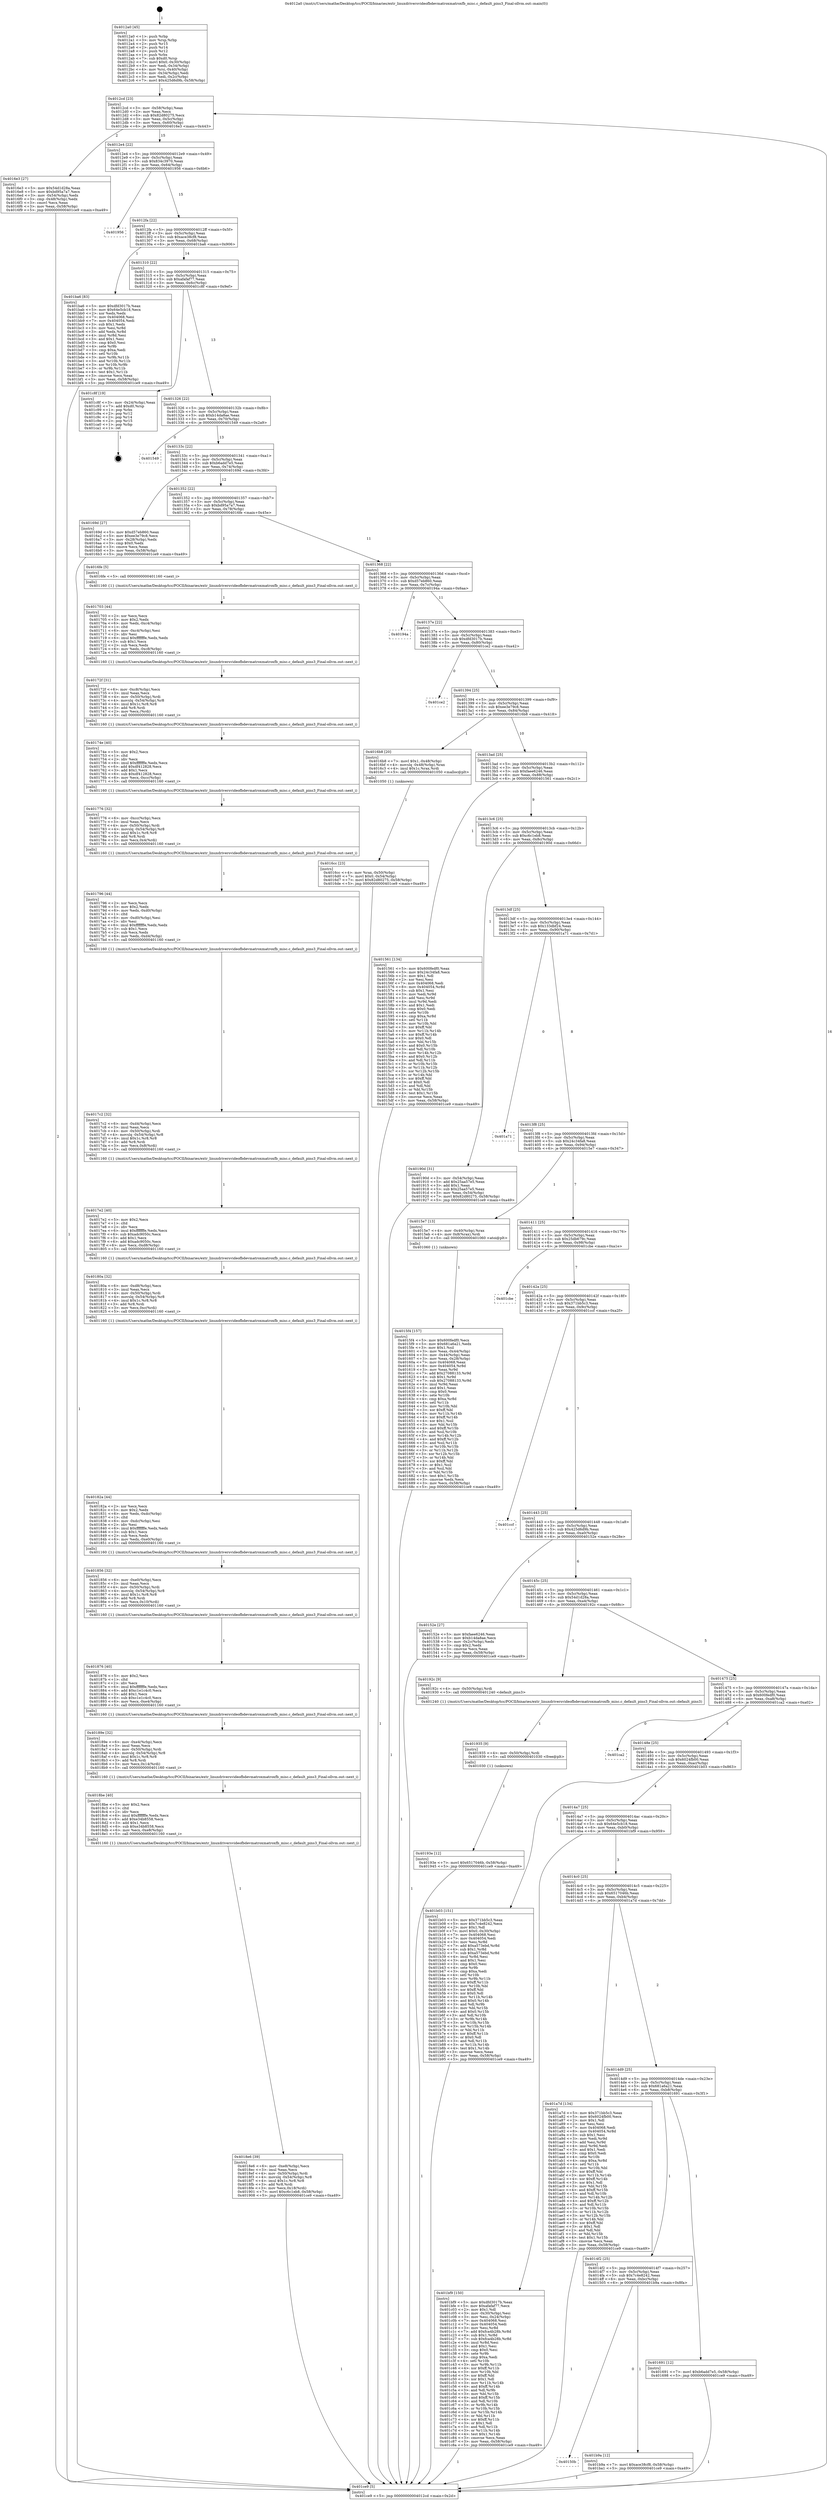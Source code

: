 digraph "0x4012a0" {
  label = "0x4012a0 (/mnt/c/Users/mathe/Desktop/tcc/POCII/binaries/extr_linuxdriversvideofbdevmatroxmatroxfb_misc.c_default_pins3_Final-ollvm.out::main(0))"
  labelloc = "t"
  node[shape=record]

  Entry [label="",width=0.3,height=0.3,shape=circle,fillcolor=black,style=filled]
  "0x4012cd" [label="{
     0x4012cd [23]\l
     | [instrs]\l
     &nbsp;&nbsp;0x4012cd \<+3\>: mov -0x58(%rbp),%eax\l
     &nbsp;&nbsp;0x4012d0 \<+2\>: mov %eax,%ecx\l
     &nbsp;&nbsp;0x4012d2 \<+6\>: sub $0x82d80275,%ecx\l
     &nbsp;&nbsp;0x4012d8 \<+3\>: mov %eax,-0x5c(%rbp)\l
     &nbsp;&nbsp;0x4012db \<+3\>: mov %ecx,-0x60(%rbp)\l
     &nbsp;&nbsp;0x4012de \<+6\>: je 00000000004016e3 \<main+0x443\>\l
  }"]
  "0x4016e3" [label="{
     0x4016e3 [27]\l
     | [instrs]\l
     &nbsp;&nbsp;0x4016e3 \<+5\>: mov $0x54d1d28a,%eax\l
     &nbsp;&nbsp;0x4016e8 \<+5\>: mov $0xbd95a7a7,%ecx\l
     &nbsp;&nbsp;0x4016ed \<+3\>: mov -0x54(%rbp),%edx\l
     &nbsp;&nbsp;0x4016f0 \<+3\>: cmp -0x48(%rbp),%edx\l
     &nbsp;&nbsp;0x4016f3 \<+3\>: cmovl %ecx,%eax\l
     &nbsp;&nbsp;0x4016f6 \<+3\>: mov %eax,-0x58(%rbp)\l
     &nbsp;&nbsp;0x4016f9 \<+5\>: jmp 0000000000401ce9 \<main+0xa49\>\l
  }"]
  "0x4012e4" [label="{
     0x4012e4 [22]\l
     | [instrs]\l
     &nbsp;&nbsp;0x4012e4 \<+5\>: jmp 00000000004012e9 \<main+0x49\>\l
     &nbsp;&nbsp;0x4012e9 \<+3\>: mov -0x5c(%rbp),%eax\l
     &nbsp;&nbsp;0x4012ec \<+5\>: sub $0x834c3970,%eax\l
     &nbsp;&nbsp;0x4012f1 \<+3\>: mov %eax,-0x64(%rbp)\l
     &nbsp;&nbsp;0x4012f4 \<+6\>: je 0000000000401956 \<main+0x6b6\>\l
  }"]
  Exit [label="",width=0.3,height=0.3,shape=circle,fillcolor=black,style=filled,peripheries=2]
  "0x401956" [label="{
     0x401956\l
  }", style=dashed]
  "0x4012fa" [label="{
     0x4012fa [22]\l
     | [instrs]\l
     &nbsp;&nbsp;0x4012fa \<+5\>: jmp 00000000004012ff \<main+0x5f\>\l
     &nbsp;&nbsp;0x4012ff \<+3\>: mov -0x5c(%rbp),%eax\l
     &nbsp;&nbsp;0x401302 \<+5\>: sub $0xace38cf8,%eax\l
     &nbsp;&nbsp;0x401307 \<+3\>: mov %eax,-0x68(%rbp)\l
     &nbsp;&nbsp;0x40130a \<+6\>: je 0000000000401ba6 \<main+0x906\>\l
  }"]
  "0x40150b" [label="{
     0x40150b\l
  }", style=dashed]
  "0x401ba6" [label="{
     0x401ba6 [83]\l
     | [instrs]\l
     &nbsp;&nbsp;0x401ba6 \<+5\>: mov $0xdfd3017b,%eax\l
     &nbsp;&nbsp;0x401bab \<+5\>: mov $0x64e5cb18,%ecx\l
     &nbsp;&nbsp;0x401bb0 \<+2\>: xor %edx,%edx\l
     &nbsp;&nbsp;0x401bb2 \<+7\>: mov 0x404068,%esi\l
     &nbsp;&nbsp;0x401bb9 \<+7\>: mov 0x404054,%edi\l
     &nbsp;&nbsp;0x401bc0 \<+3\>: sub $0x1,%edx\l
     &nbsp;&nbsp;0x401bc3 \<+3\>: mov %esi,%r8d\l
     &nbsp;&nbsp;0x401bc6 \<+3\>: add %edx,%r8d\l
     &nbsp;&nbsp;0x401bc9 \<+4\>: imul %r8d,%esi\l
     &nbsp;&nbsp;0x401bcd \<+3\>: and $0x1,%esi\l
     &nbsp;&nbsp;0x401bd0 \<+3\>: cmp $0x0,%esi\l
     &nbsp;&nbsp;0x401bd3 \<+4\>: sete %r9b\l
     &nbsp;&nbsp;0x401bd7 \<+3\>: cmp $0xa,%edi\l
     &nbsp;&nbsp;0x401bda \<+4\>: setl %r10b\l
     &nbsp;&nbsp;0x401bde \<+3\>: mov %r9b,%r11b\l
     &nbsp;&nbsp;0x401be1 \<+3\>: and %r10b,%r11b\l
     &nbsp;&nbsp;0x401be4 \<+3\>: xor %r10b,%r9b\l
     &nbsp;&nbsp;0x401be7 \<+3\>: or %r9b,%r11b\l
     &nbsp;&nbsp;0x401bea \<+4\>: test $0x1,%r11b\l
     &nbsp;&nbsp;0x401bee \<+3\>: cmovne %ecx,%eax\l
     &nbsp;&nbsp;0x401bf1 \<+3\>: mov %eax,-0x58(%rbp)\l
     &nbsp;&nbsp;0x401bf4 \<+5\>: jmp 0000000000401ce9 \<main+0xa49\>\l
  }"]
  "0x401310" [label="{
     0x401310 [22]\l
     | [instrs]\l
     &nbsp;&nbsp;0x401310 \<+5\>: jmp 0000000000401315 \<main+0x75\>\l
     &nbsp;&nbsp;0x401315 \<+3\>: mov -0x5c(%rbp),%eax\l
     &nbsp;&nbsp;0x401318 \<+5\>: sub $0xafafaf77,%eax\l
     &nbsp;&nbsp;0x40131d \<+3\>: mov %eax,-0x6c(%rbp)\l
     &nbsp;&nbsp;0x401320 \<+6\>: je 0000000000401c8f \<main+0x9ef\>\l
  }"]
  "0x401b9a" [label="{
     0x401b9a [12]\l
     | [instrs]\l
     &nbsp;&nbsp;0x401b9a \<+7\>: movl $0xace38cf8,-0x58(%rbp)\l
     &nbsp;&nbsp;0x401ba1 \<+5\>: jmp 0000000000401ce9 \<main+0xa49\>\l
  }"]
  "0x401c8f" [label="{
     0x401c8f [19]\l
     | [instrs]\l
     &nbsp;&nbsp;0x401c8f \<+3\>: mov -0x24(%rbp),%eax\l
     &nbsp;&nbsp;0x401c92 \<+7\>: add $0xd0,%rsp\l
     &nbsp;&nbsp;0x401c99 \<+1\>: pop %rbx\l
     &nbsp;&nbsp;0x401c9a \<+2\>: pop %r12\l
     &nbsp;&nbsp;0x401c9c \<+2\>: pop %r14\l
     &nbsp;&nbsp;0x401c9e \<+2\>: pop %r15\l
     &nbsp;&nbsp;0x401ca0 \<+1\>: pop %rbp\l
     &nbsp;&nbsp;0x401ca1 \<+1\>: ret\l
  }"]
  "0x401326" [label="{
     0x401326 [22]\l
     | [instrs]\l
     &nbsp;&nbsp;0x401326 \<+5\>: jmp 000000000040132b \<main+0x8b\>\l
     &nbsp;&nbsp;0x40132b \<+3\>: mov -0x5c(%rbp),%eax\l
     &nbsp;&nbsp;0x40132e \<+5\>: sub $0xb14da8ae,%eax\l
     &nbsp;&nbsp;0x401333 \<+3\>: mov %eax,-0x70(%rbp)\l
     &nbsp;&nbsp;0x401336 \<+6\>: je 0000000000401549 \<main+0x2a9\>\l
  }"]
  "0x40193e" [label="{
     0x40193e [12]\l
     | [instrs]\l
     &nbsp;&nbsp;0x40193e \<+7\>: movl $0x6517046b,-0x58(%rbp)\l
     &nbsp;&nbsp;0x401945 \<+5\>: jmp 0000000000401ce9 \<main+0xa49\>\l
  }"]
  "0x401549" [label="{
     0x401549\l
  }", style=dashed]
  "0x40133c" [label="{
     0x40133c [22]\l
     | [instrs]\l
     &nbsp;&nbsp;0x40133c \<+5\>: jmp 0000000000401341 \<main+0xa1\>\l
     &nbsp;&nbsp;0x401341 \<+3\>: mov -0x5c(%rbp),%eax\l
     &nbsp;&nbsp;0x401344 \<+5\>: sub $0xb6add7e5,%eax\l
     &nbsp;&nbsp;0x401349 \<+3\>: mov %eax,-0x74(%rbp)\l
     &nbsp;&nbsp;0x40134c \<+6\>: je 000000000040169d \<main+0x3fd\>\l
  }"]
  "0x401935" [label="{
     0x401935 [9]\l
     | [instrs]\l
     &nbsp;&nbsp;0x401935 \<+4\>: mov -0x50(%rbp),%rdi\l
     &nbsp;&nbsp;0x401939 \<+5\>: call 0000000000401030 \<free@plt\>\l
     | [calls]\l
     &nbsp;&nbsp;0x401030 \{1\} (unknown)\l
  }"]
  "0x40169d" [label="{
     0x40169d [27]\l
     | [instrs]\l
     &nbsp;&nbsp;0x40169d \<+5\>: mov $0xd57eb860,%eax\l
     &nbsp;&nbsp;0x4016a2 \<+5\>: mov $0xee3e79c8,%ecx\l
     &nbsp;&nbsp;0x4016a7 \<+3\>: mov -0x28(%rbp),%edx\l
     &nbsp;&nbsp;0x4016aa \<+3\>: cmp $0x0,%edx\l
     &nbsp;&nbsp;0x4016ad \<+3\>: cmove %ecx,%eax\l
     &nbsp;&nbsp;0x4016b0 \<+3\>: mov %eax,-0x58(%rbp)\l
     &nbsp;&nbsp;0x4016b3 \<+5\>: jmp 0000000000401ce9 \<main+0xa49\>\l
  }"]
  "0x401352" [label="{
     0x401352 [22]\l
     | [instrs]\l
     &nbsp;&nbsp;0x401352 \<+5\>: jmp 0000000000401357 \<main+0xb7\>\l
     &nbsp;&nbsp;0x401357 \<+3\>: mov -0x5c(%rbp),%eax\l
     &nbsp;&nbsp;0x40135a \<+5\>: sub $0xbd95a7a7,%eax\l
     &nbsp;&nbsp;0x40135f \<+3\>: mov %eax,-0x78(%rbp)\l
     &nbsp;&nbsp;0x401362 \<+6\>: je 00000000004016fe \<main+0x45e\>\l
  }"]
  "0x4018e6" [label="{
     0x4018e6 [39]\l
     | [instrs]\l
     &nbsp;&nbsp;0x4018e6 \<+6\>: mov -0xe8(%rbp),%ecx\l
     &nbsp;&nbsp;0x4018ec \<+3\>: imul %eax,%ecx\l
     &nbsp;&nbsp;0x4018ef \<+4\>: mov -0x50(%rbp),%rdi\l
     &nbsp;&nbsp;0x4018f3 \<+4\>: movslq -0x54(%rbp),%r8\l
     &nbsp;&nbsp;0x4018f7 \<+4\>: imul $0x1c,%r8,%r8\l
     &nbsp;&nbsp;0x4018fb \<+3\>: add %r8,%rdi\l
     &nbsp;&nbsp;0x4018fe \<+3\>: mov %ecx,0x18(%rdi)\l
     &nbsp;&nbsp;0x401901 \<+7\>: movl $0xc6c1eb8,-0x58(%rbp)\l
     &nbsp;&nbsp;0x401908 \<+5\>: jmp 0000000000401ce9 \<main+0xa49\>\l
  }"]
  "0x4016fe" [label="{
     0x4016fe [5]\l
     | [instrs]\l
     &nbsp;&nbsp;0x4016fe \<+5\>: call 0000000000401160 \<next_i\>\l
     | [calls]\l
     &nbsp;&nbsp;0x401160 \{1\} (/mnt/c/Users/mathe/Desktop/tcc/POCII/binaries/extr_linuxdriversvideofbdevmatroxmatroxfb_misc.c_default_pins3_Final-ollvm.out::next_i)\l
  }"]
  "0x401368" [label="{
     0x401368 [22]\l
     | [instrs]\l
     &nbsp;&nbsp;0x401368 \<+5\>: jmp 000000000040136d \<main+0xcd\>\l
     &nbsp;&nbsp;0x40136d \<+3\>: mov -0x5c(%rbp),%eax\l
     &nbsp;&nbsp;0x401370 \<+5\>: sub $0xd57eb860,%eax\l
     &nbsp;&nbsp;0x401375 \<+3\>: mov %eax,-0x7c(%rbp)\l
     &nbsp;&nbsp;0x401378 \<+6\>: je 000000000040194a \<main+0x6aa\>\l
  }"]
  "0x4018be" [label="{
     0x4018be [40]\l
     | [instrs]\l
     &nbsp;&nbsp;0x4018be \<+5\>: mov $0x2,%ecx\l
     &nbsp;&nbsp;0x4018c3 \<+1\>: cltd\l
     &nbsp;&nbsp;0x4018c4 \<+2\>: idiv %ecx\l
     &nbsp;&nbsp;0x4018c6 \<+6\>: imul $0xfffffffe,%edx,%ecx\l
     &nbsp;&nbsp;0x4018cc \<+6\>: add $0xe34b8558,%ecx\l
     &nbsp;&nbsp;0x4018d2 \<+3\>: add $0x1,%ecx\l
     &nbsp;&nbsp;0x4018d5 \<+6\>: sub $0xe34b8558,%ecx\l
     &nbsp;&nbsp;0x4018db \<+6\>: mov %ecx,-0xe8(%rbp)\l
     &nbsp;&nbsp;0x4018e1 \<+5\>: call 0000000000401160 \<next_i\>\l
     | [calls]\l
     &nbsp;&nbsp;0x401160 \{1\} (/mnt/c/Users/mathe/Desktop/tcc/POCII/binaries/extr_linuxdriversvideofbdevmatroxmatroxfb_misc.c_default_pins3_Final-ollvm.out::next_i)\l
  }"]
  "0x40194a" [label="{
     0x40194a\l
  }", style=dashed]
  "0x40137e" [label="{
     0x40137e [22]\l
     | [instrs]\l
     &nbsp;&nbsp;0x40137e \<+5\>: jmp 0000000000401383 \<main+0xe3\>\l
     &nbsp;&nbsp;0x401383 \<+3\>: mov -0x5c(%rbp),%eax\l
     &nbsp;&nbsp;0x401386 \<+5\>: sub $0xdfd3017b,%eax\l
     &nbsp;&nbsp;0x40138b \<+3\>: mov %eax,-0x80(%rbp)\l
     &nbsp;&nbsp;0x40138e \<+6\>: je 0000000000401ce2 \<main+0xa42\>\l
  }"]
  "0x40189e" [label="{
     0x40189e [32]\l
     | [instrs]\l
     &nbsp;&nbsp;0x40189e \<+6\>: mov -0xe4(%rbp),%ecx\l
     &nbsp;&nbsp;0x4018a4 \<+3\>: imul %eax,%ecx\l
     &nbsp;&nbsp;0x4018a7 \<+4\>: mov -0x50(%rbp),%rdi\l
     &nbsp;&nbsp;0x4018ab \<+4\>: movslq -0x54(%rbp),%r8\l
     &nbsp;&nbsp;0x4018af \<+4\>: imul $0x1c,%r8,%r8\l
     &nbsp;&nbsp;0x4018b3 \<+3\>: add %r8,%rdi\l
     &nbsp;&nbsp;0x4018b6 \<+3\>: mov %ecx,0x14(%rdi)\l
     &nbsp;&nbsp;0x4018b9 \<+5\>: call 0000000000401160 \<next_i\>\l
     | [calls]\l
     &nbsp;&nbsp;0x401160 \{1\} (/mnt/c/Users/mathe/Desktop/tcc/POCII/binaries/extr_linuxdriversvideofbdevmatroxmatroxfb_misc.c_default_pins3_Final-ollvm.out::next_i)\l
  }"]
  "0x401ce2" [label="{
     0x401ce2\l
  }", style=dashed]
  "0x401394" [label="{
     0x401394 [25]\l
     | [instrs]\l
     &nbsp;&nbsp;0x401394 \<+5\>: jmp 0000000000401399 \<main+0xf9\>\l
     &nbsp;&nbsp;0x401399 \<+3\>: mov -0x5c(%rbp),%eax\l
     &nbsp;&nbsp;0x40139c \<+5\>: sub $0xee3e79c8,%eax\l
     &nbsp;&nbsp;0x4013a1 \<+6\>: mov %eax,-0x84(%rbp)\l
     &nbsp;&nbsp;0x4013a7 \<+6\>: je 00000000004016b8 \<main+0x418\>\l
  }"]
  "0x401876" [label="{
     0x401876 [40]\l
     | [instrs]\l
     &nbsp;&nbsp;0x401876 \<+5\>: mov $0x2,%ecx\l
     &nbsp;&nbsp;0x40187b \<+1\>: cltd\l
     &nbsp;&nbsp;0x40187c \<+2\>: idiv %ecx\l
     &nbsp;&nbsp;0x40187e \<+6\>: imul $0xfffffffe,%edx,%ecx\l
     &nbsp;&nbsp;0x401884 \<+6\>: add $0xc1e1c4c0,%ecx\l
     &nbsp;&nbsp;0x40188a \<+3\>: add $0x1,%ecx\l
     &nbsp;&nbsp;0x40188d \<+6\>: sub $0xc1e1c4c0,%ecx\l
     &nbsp;&nbsp;0x401893 \<+6\>: mov %ecx,-0xe4(%rbp)\l
     &nbsp;&nbsp;0x401899 \<+5\>: call 0000000000401160 \<next_i\>\l
     | [calls]\l
     &nbsp;&nbsp;0x401160 \{1\} (/mnt/c/Users/mathe/Desktop/tcc/POCII/binaries/extr_linuxdriversvideofbdevmatroxmatroxfb_misc.c_default_pins3_Final-ollvm.out::next_i)\l
  }"]
  "0x4016b8" [label="{
     0x4016b8 [20]\l
     | [instrs]\l
     &nbsp;&nbsp;0x4016b8 \<+7\>: movl $0x1,-0x48(%rbp)\l
     &nbsp;&nbsp;0x4016bf \<+4\>: movslq -0x48(%rbp),%rax\l
     &nbsp;&nbsp;0x4016c3 \<+4\>: imul $0x1c,%rax,%rdi\l
     &nbsp;&nbsp;0x4016c7 \<+5\>: call 0000000000401050 \<malloc@plt\>\l
     | [calls]\l
     &nbsp;&nbsp;0x401050 \{1\} (unknown)\l
  }"]
  "0x4013ad" [label="{
     0x4013ad [25]\l
     | [instrs]\l
     &nbsp;&nbsp;0x4013ad \<+5\>: jmp 00000000004013b2 \<main+0x112\>\l
     &nbsp;&nbsp;0x4013b2 \<+3\>: mov -0x5c(%rbp),%eax\l
     &nbsp;&nbsp;0x4013b5 \<+5\>: sub $0xfaee6246,%eax\l
     &nbsp;&nbsp;0x4013ba \<+6\>: mov %eax,-0x88(%rbp)\l
     &nbsp;&nbsp;0x4013c0 \<+6\>: je 0000000000401561 \<main+0x2c1\>\l
  }"]
  "0x401856" [label="{
     0x401856 [32]\l
     | [instrs]\l
     &nbsp;&nbsp;0x401856 \<+6\>: mov -0xe0(%rbp),%ecx\l
     &nbsp;&nbsp;0x40185c \<+3\>: imul %eax,%ecx\l
     &nbsp;&nbsp;0x40185f \<+4\>: mov -0x50(%rbp),%rdi\l
     &nbsp;&nbsp;0x401863 \<+4\>: movslq -0x54(%rbp),%r8\l
     &nbsp;&nbsp;0x401867 \<+4\>: imul $0x1c,%r8,%r8\l
     &nbsp;&nbsp;0x40186b \<+3\>: add %r8,%rdi\l
     &nbsp;&nbsp;0x40186e \<+3\>: mov %ecx,0x10(%rdi)\l
     &nbsp;&nbsp;0x401871 \<+5\>: call 0000000000401160 \<next_i\>\l
     | [calls]\l
     &nbsp;&nbsp;0x401160 \{1\} (/mnt/c/Users/mathe/Desktop/tcc/POCII/binaries/extr_linuxdriversvideofbdevmatroxmatroxfb_misc.c_default_pins3_Final-ollvm.out::next_i)\l
  }"]
  "0x401561" [label="{
     0x401561 [134]\l
     | [instrs]\l
     &nbsp;&nbsp;0x401561 \<+5\>: mov $0x600fedf0,%eax\l
     &nbsp;&nbsp;0x401566 \<+5\>: mov $0x24c34fa8,%ecx\l
     &nbsp;&nbsp;0x40156b \<+2\>: mov $0x1,%dl\l
     &nbsp;&nbsp;0x40156d \<+2\>: xor %esi,%esi\l
     &nbsp;&nbsp;0x40156f \<+7\>: mov 0x404068,%edi\l
     &nbsp;&nbsp;0x401576 \<+8\>: mov 0x404054,%r8d\l
     &nbsp;&nbsp;0x40157e \<+3\>: sub $0x1,%esi\l
     &nbsp;&nbsp;0x401581 \<+3\>: mov %edi,%r9d\l
     &nbsp;&nbsp;0x401584 \<+3\>: add %esi,%r9d\l
     &nbsp;&nbsp;0x401587 \<+4\>: imul %r9d,%edi\l
     &nbsp;&nbsp;0x40158b \<+3\>: and $0x1,%edi\l
     &nbsp;&nbsp;0x40158e \<+3\>: cmp $0x0,%edi\l
     &nbsp;&nbsp;0x401591 \<+4\>: sete %r10b\l
     &nbsp;&nbsp;0x401595 \<+4\>: cmp $0xa,%r8d\l
     &nbsp;&nbsp;0x401599 \<+4\>: setl %r11b\l
     &nbsp;&nbsp;0x40159d \<+3\>: mov %r10b,%bl\l
     &nbsp;&nbsp;0x4015a0 \<+3\>: xor $0xff,%bl\l
     &nbsp;&nbsp;0x4015a3 \<+3\>: mov %r11b,%r14b\l
     &nbsp;&nbsp;0x4015a6 \<+4\>: xor $0xff,%r14b\l
     &nbsp;&nbsp;0x4015aa \<+3\>: xor $0x0,%dl\l
     &nbsp;&nbsp;0x4015ad \<+3\>: mov %bl,%r15b\l
     &nbsp;&nbsp;0x4015b0 \<+4\>: and $0x0,%r15b\l
     &nbsp;&nbsp;0x4015b4 \<+3\>: and %dl,%r10b\l
     &nbsp;&nbsp;0x4015b7 \<+3\>: mov %r14b,%r12b\l
     &nbsp;&nbsp;0x4015ba \<+4\>: and $0x0,%r12b\l
     &nbsp;&nbsp;0x4015be \<+3\>: and %dl,%r11b\l
     &nbsp;&nbsp;0x4015c1 \<+3\>: or %r10b,%r15b\l
     &nbsp;&nbsp;0x4015c4 \<+3\>: or %r11b,%r12b\l
     &nbsp;&nbsp;0x4015c7 \<+3\>: xor %r12b,%r15b\l
     &nbsp;&nbsp;0x4015ca \<+3\>: or %r14b,%bl\l
     &nbsp;&nbsp;0x4015cd \<+3\>: xor $0xff,%bl\l
     &nbsp;&nbsp;0x4015d0 \<+3\>: or $0x0,%dl\l
     &nbsp;&nbsp;0x4015d3 \<+2\>: and %dl,%bl\l
     &nbsp;&nbsp;0x4015d5 \<+3\>: or %bl,%r15b\l
     &nbsp;&nbsp;0x4015d8 \<+4\>: test $0x1,%r15b\l
     &nbsp;&nbsp;0x4015dc \<+3\>: cmovne %ecx,%eax\l
     &nbsp;&nbsp;0x4015df \<+3\>: mov %eax,-0x58(%rbp)\l
     &nbsp;&nbsp;0x4015e2 \<+5\>: jmp 0000000000401ce9 \<main+0xa49\>\l
  }"]
  "0x4013c6" [label="{
     0x4013c6 [25]\l
     | [instrs]\l
     &nbsp;&nbsp;0x4013c6 \<+5\>: jmp 00000000004013cb \<main+0x12b\>\l
     &nbsp;&nbsp;0x4013cb \<+3\>: mov -0x5c(%rbp),%eax\l
     &nbsp;&nbsp;0x4013ce \<+5\>: sub $0xc6c1eb8,%eax\l
     &nbsp;&nbsp;0x4013d3 \<+6\>: mov %eax,-0x8c(%rbp)\l
     &nbsp;&nbsp;0x4013d9 \<+6\>: je 000000000040190d \<main+0x66d\>\l
  }"]
  "0x40182a" [label="{
     0x40182a [44]\l
     | [instrs]\l
     &nbsp;&nbsp;0x40182a \<+2\>: xor %ecx,%ecx\l
     &nbsp;&nbsp;0x40182c \<+5\>: mov $0x2,%edx\l
     &nbsp;&nbsp;0x401831 \<+6\>: mov %edx,-0xdc(%rbp)\l
     &nbsp;&nbsp;0x401837 \<+1\>: cltd\l
     &nbsp;&nbsp;0x401838 \<+6\>: mov -0xdc(%rbp),%esi\l
     &nbsp;&nbsp;0x40183e \<+2\>: idiv %esi\l
     &nbsp;&nbsp;0x401840 \<+6\>: imul $0xfffffffe,%edx,%edx\l
     &nbsp;&nbsp;0x401846 \<+3\>: sub $0x1,%ecx\l
     &nbsp;&nbsp;0x401849 \<+2\>: sub %ecx,%edx\l
     &nbsp;&nbsp;0x40184b \<+6\>: mov %edx,-0xe0(%rbp)\l
     &nbsp;&nbsp;0x401851 \<+5\>: call 0000000000401160 \<next_i\>\l
     | [calls]\l
     &nbsp;&nbsp;0x401160 \{1\} (/mnt/c/Users/mathe/Desktop/tcc/POCII/binaries/extr_linuxdriversvideofbdevmatroxmatroxfb_misc.c_default_pins3_Final-ollvm.out::next_i)\l
  }"]
  "0x40190d" [label="{
     0x40190d [31]\l
     | [instrs]\l
     &nbsp;&nbsp;0x40190d \<+3\>: mov -0x54(%rbp),%eax\l
     &nbsp;&nbsp;0x401910 \<+5\>: add $0x25aa57e5,%eax\l
     &nbsp;&nbsp;0x401915 \<+3\>: add $0x1,%eax\l
     &nbsp;&nbsp;0x401918 \<+5\>: sub $0x25aa57e5,%eax\l
     &nbsp;&nbsp;0x40191d \<+3\>: mov %eax,-0x54(%rbp)\l
     &nbsp;&nbsp;0x401920 \<+7\>: movl $0x82d80275,-0x58(%rbp)\l
     &nbsp;&nbsp;0x401927 \<+5\>: jmp 0000000000401ce9 \<main+0xa49\>\l
  }"]
  "0x4013df" [label="{
     0x4013df [25]\l
     | [instrs]\l
     &nbsp;&nbsp;0x4013df \<+5\>: jmp 00000000004013e4 \<main+0x144\>\l
     &nbsp;&nbsp;0x4013e4 \<+3\>: mov -0x5c(%rbp),%eax\l
     &nbsp;&nbsp;0x4013e7 \<+5\>: sub $0x133dbf24,%eax\l
     &nbsp;&nbsp;0x4013ec \<+6\>: mov %eax,-0x90(%rbp)\l
     &nbsp;&nbsp;0x4013f2 \<+6\>: je 0000000000401a71 \<main+0x7d1\>\l
  }"]
  "0x40180a" [label="{
     0x40180a [32]\l
     | [instrs]\l
     &nbsp;&nbsp;0x40180a \<+6\>: mov -0xd8(%rbp),%ecx\l
     &nbsp;&nbsp;0x401810 \<+3\>: imul %eax,%ecx\l
     &nbsp;&nbsp;0x401813 \<+4\>: mov -0x50(%rbp),%rdi\l
     &nbsp;&nbsp;0x401817 \<+4\>: movslq -0x54(%rbp),%r8\l
     &nbsp;&nbsp;0x40181b \<+4\>: imul $0x1c,%r8,%r8\l
     &nbsp;&nbsp;0x40181f \<+3\>: add %r8,%rdi\l
     &nbsp;&nbsp;0x401822 \<+3\>: mov %ecx,0xc(%rdi)\l
     &nbsp;&nbsp;0x401825 \<+5\>: call 0000000000401160 \<next_i\>\l
     | [calls]\l
     &nbsp;&nbsp;0x401160 \{1\} (/mnt/c/Users/mathe/Desktop/tcc/POCII/binaries/extr_linuxdriversvideofbdevmatroxmatroxfb_misc.c_default_pins3_Final-ollvm.out::next_i)\l
  }"]
  "0x401a71" [label="{
     0x401a71\l
  }", style=dashed]
  "0x4013f8" [label="{
     0x4013f8 [25]\l
     | [instrs]\l
     &nbsp;&nbsp;0x4013f8 \<+5\>: jmp 00000000004013fd \<main+0x15d\>\l
     &nbsp;&nbsp;0x4013fd \<+3\>: mov -0x5c(%rbp),%eax\l
     &nbsp;&nbsp;0x401400 \<+5\>: sub $0x24c34fa8,%eax\l
     &nbsp;&nbsp;0x401405 \<+6\>: mov %eax,-0x94(%rbp)\l
     &nbsp;&nbsp;0x40140b \<+6\>: je 00000000004015e7 \<main+0x347\>\l
  }"]
  "0x4017e2" [label="{
     0x4017e2 [40]\l
     | [instrs]\l
     &nbsp;&nbsp;0x4017e2 \<+5\>: mov $0x2,%ecx\l
     &nbsp;&nbsp;0x4017e7 \<+1\>: cltd\l
     &nbsp;&nbsp;0x4017e8 \<+2\>: idiv %ecx\l
     &nbsp;&nbsp;0x4017ea \<+6\>: imul $0xfffffffe,%edx,%ecx\l
     &nbsp;&nbsp;0x4017f0 \<+6\>: sub $0xadc9050c,%ecx\l
     &nbsp;&nbsp;0x4017f6 \<+3\>: add $0x1,%ecx\l
     &nbsp;&nbsp;0x4017f9 \<+6\>: add $0xadc9050c,%ecx\l
     &nbsp;&nbsp;0x4017ff \<+6\>: mov %ecx,-0xd8(%rbp)\l
     &nbsp;&nbsp;0x401805 \<+5\>: call 0000000000401160 \<next_i\>\l
     | [calls]\l
     &nbsp;&nbsp;0x401160 \{1\} (/mnt/c/Users/mathe/Desktop/tcc/POCII/binaries/extr_linuxdriversvideofbdevmatroxmatroxfb_misc.c_default_pins3_Final-ollvm.out::next_i)\l
  }"]
  "0x4015e7" [label="{
     0x4015e7 [13]\l
     | [instrs]\l
     &nbsp;&nbsp;0x4015e7 \<+4\>: mov -0x40(%rbp),%rax\l
     &nbsp;&nbsp;0x4015eb \<+4\>: mov 0x8(%rax),%rdi\l
     &nbsp;&nbsp;0x4015ef \<+5\>: call 0000000000401060 \<atoi@plt\>\l
     | [calls]\l
     &nbsp;&nbsp;0x401060 \{1\} (unknown)\l
  }"]
  "0x401411" [label="{
     0x401411 [25]\l
     | [instrs]\l
     &nbsp;&nbsp;0x401411 \<+5\>: jmp 0000000000401416 \<main+0x176\>\l
     &nbsp;&nbsp;0x401416 \<+3\>: mov -0x5c(%rbp),%eax\l
     &nbsp;&nbsp;0x401419 \<+5\>: sub $0x25db679c,%eax\l
     &nbsp;&nbsp;0x40141e \<+6\>: mov %eax,-0x98(%rbp)\l
     &nbsp;&nbsp;0x401424 \<+6\>: je 0000000000401cbe \<main+0xa1e\>\l
  }"]
  "0x4017c2" [label="{
     0x4017c2 [32]\l
     | [instrs]\l
     &nbsp;&nbsp;0x4017c2 \<+6\>: mov -0xd4(%rbp),%ecx\l
     &nbsp;&nbsp;0x4017c8 \<+3\>: imul %eax,%ecx\l
     &nbsp;&nbsp;0x4017cb \<+4\>: mov -0x50(%rbp),%rdi\l
     &nbsp;&nbsp;0x4017cf \<+4\>: movslq -0x54(%rbp),%r8\l
     &nbsp;&nbsp;0x4017d3 \<+4\>: imul $0x1c,%r8,%r8\l
     &nbsp;&nbsp;0x4017d7 \<+3\>: add %r8,%rdi\l
     &nbsp;&nbsp;0x4017da \<+3\>: mov %ecx,0x8(%rdi)\l
     &nbsp;&nbsp;0x4017dd \<+5\>: call 0000000000401160 \<next_i\>\l
     | [calls]\l
     &nbsp;&nbsp;0x401160 \{1\} (/mnt/c/Users/mathe/Desktop/tcc/POCII/binaries/extr_linuxdriversvideofbdevmatroxmatroxfb_misc.c_default_pins3_Final-ollvm.out::next_i)\l
  }"]
  "0x401cbe" [label="{
     0x401cbe\l
  }", style=dashed]
  "0x40142a" [label="{
     0x40142a [25]\l
     | [instrs]\l
     &nbsp;&nbsp;0x40142a \<+5\>: jmp 000000000040142f \<main+0x18f\>\l
     &nbsp;&nbsp;0x40142f \<+3\>: mov -0x5c(%rbp),%eax\l
     &nbsp;&nbsp;0x401432 \<+5\>: sub $0x371bb5c3,%eax\l
     &nbsp;&nbsp;0x401437 \<+6\>: mov %eax,-0x9c(%rbp)\l
     &nbsp;&nbsp;0x40143d \<+6\>: je 0000000000401ccf \<main+0xa2f\>\l
  }"]
  "0x401796" [label="{
     0x401796 [44]\l
     | [instrs]\l
     &nbsp;&nbsp;0x401796 \<+2\>: xor %ecx,%ecx\l
     &nbsp;&nbsp;0x401798 \<+5\>: mov $0x2,%edx\l
     &nbsp;&nbsp;0x40179d \<+6\>: mov %edx,-0xd0(%rbp)\l
     &nbsp;&nbsp;0x4017a3 \<+1\>: cltd\l
     &nbsp;&nbsp;0x4017a4 \<+6\>: mov -0xd0(%rbp),%esi\l
     &nbsp;&nbsp;0x4017aa \<+2\>: idiv %esi\l
     &nbsp;&nbsp;0x4017ac \<+6\>: imul $0xfffffffe,%edx,%edx\l
     &nbsp;&nbsp;0x4017b2 \<+3\>: sub $0x1,%ecx\l
     &nbsp;&nbsp;0x4017b5 \<+2\>: sub %ecx,%edx\l
     &nbsp;&nbsp;0x4017b7 \<+6\>: mov %edx,-0xd4(%rbp)\l
     &nbsp;&nbsp;0x4017bd \<+5\>: call 0000000000401160 \<next_i\>\l
     | [calls]\l
     &nbsp;&nbsp;0x401160 \{1\} (/mnt/c/Users/mathe/Desktop/tcc/POCII/binaries/extr_linuxdriversvideofbdevmatroxmatroxfb_misc.c_default_pins3_Final-ollvm.out::next_i)\l
  }"]
  "0x401ccf" [label="{
     0x401ccf\l
  }", style=dashed]
  "0x401443" [label="{
     0x401443 [25]\l
     | [instrs]\l
     &nbsp;&nbsp;0x401443 \<+5\>: jmp 0000000000401448 \<main+0x1a8\>\l
     &nbsp;&nbsp;0x401448 \<+3\>: mov -0x5c(%rbp),%eax\l
     &nbsp;&nbsp;0x40144b \<+5\>: sub $0x425d6d9b,%eax\l
     &nbsp;&nbsp;0x401450 \<+6\>: mov %eax,-0xa0(%rbp)\l
     &nbsp;&nbsp;0x401456 \<+6\>: je 000000000040152e \<main+0x28e\>\l
  }"]
  "0x401776" [label="{
     0x401776 [32]\l
     | [instrs]\l
     &nbsp;&nbsp;0x401776 \<+6\>: mov -0xcc(%rbp),%ecx\l
     &nbsp;&nbsp;0x40177c \<+3\>: imul %eax,%ecx\l
     &nbsp;&nbsp;0x40177f \<+4\>: mov -0x50(%rbp),%rdi\l
     &nbsp;&nbsp;0x401783 \<+4\>: movslq -0x54(%rbp),%r8\l
     &nbsp;&nbsp;0x401787 \<+4\>: imul $0x1c,%r8,%r8\l
     &nbsp;&nbsp;0x40178b \<+3\>: add %r8,%rdi\l
     &nbsp;&nbsp;0x40178e \<+3\>: mov %ecx,0x4(%rdi)\l
     &nbsp;&nbsp;0x401791 \<+5\>: call 0000000000401160 \<next_i\>\l
     | [calls]\l
     &nbsp;&nbsp;0x401160 \{1\} (/mnt/c/Users/mathe/Desktop/tcc/POCII/binaries/extr_linuxdriversvideofbdevmatroxmatroxfb_misc.c_default_pins3_Final-ollvm.out::next_i)\l
  }"]
  "0x40152e" [label="{
     0x40152e [27]\l
     | [instrs]\l
     &nbsp;&nbsp;0x40152e \<+5\>: mov $0xfaee6246,%eax\l
     &nbsp;&nbsp;0x401533 \<+5\>: mov $0xb14da8ae,%ecx\l
     &nbsp;&nbsp;0x401538 \<+3\>: mov -0x2c(%rbp),%edx\l
     &nbsp;&nbsp;0x40153b \<+3\>: cmp $0x2,%edx\l
     &nbsp;&nbsp;0x40153e \<+3\>: cmovne %ecx,%eax\l
     &nbsp;&nbsp;0x401541 \<+3\>: mov %eax,-0x58(%rbp)\l
     &nbsp;&nbsp;0x401544 \<+5\>: jmp 0000000000401ce9 \<main+0xa49\>\l
  }"]
  "0x40145c" [label="{
     0x40145c [25]\l
     | [instrs]\l
     &nbsp;&nbsp;0x40145c \<+5\>: jmp 0000000000401461 \<main+0x1c1\>\l
     &nbsp;&nbsp;0x401461 \<+3\>: mov -0x5c(%rbp),%eax\l
     &nbsp;&nbsp;0x401464 \<+5\>: sub $0x54d1d28a,%eax\l
     &nbsp;&nbsp;0x401469 \<+6\>: mov %eax,-0xa4(%rbp)\l
     &nbsp;&nbsp;0x40146f \<+6\>: je 000000000040192c \<main+0x68c\>\l
  }"]
  "0x401ce9" [label="{
     0x401ce9 [5]\l
     | [instrs]\l
     &nbsp;&nbsp;0x401ce9 \<+5\>: jmp 00000000004012cd \<main+0x2d\>\l
  }"]
  "0x4012a0" [label="{
     0x4012a0 [45]\l
     | [instrs]\l
     &nbsp;&nbsp;0x4012a0 \<+1\>: push %rbp\l
     &nbsp;&nbsp;0x4012a1 \<+3\>: mov %rsp,%rbp\l
     &nbsp;&nbsp;0x4012a4 \<+2\>: push %r15\l
     &nbsp;&nbsp;0x4012a6 \<+2\>: push %r14\l
     &nbsp;&nbsp;0x4012a8 \<+2\>: push %r12\l
     &nbsp;&nbsp;0x4012aa \<+1\>: push %rbx\l
     &nbsp;&nbsp;0x4012ab \<+7\>: sub $0xd0,%rsp\l
     &nbsp;&nbsp;0x4012b2 \<+7\>: movl $0x0,-0x30(%rbp)\l
     &nbsp;&nbsp;0x4012b9 \<+3\>: mov %edi,-0x34(%rbp)\l
     &nbsp;&nbsp;0x4012bc \<+4\>: mov %rsi,-0x40(%rbp)\l
     &nbsp;&nbsp;0x4012c0 \<+3\>: mov -0x34(%rbp),%edi\l
     &nbsp;&nbsp;0x4012c3 \<+3\>: mov %edi,-0x2c(%rbp)\l
     &nbsp;&nbsp;0x4012c6 \<+7\>: movl $0x425d6d9b,-0x58(%rbp)\l
  }"]
  "0x4015f4" [label="{
     0x4015f4 [157]\l
     | [instrs]\l
     &nbsp;&nbsp;0x4015f4 \<+5\>: mov $0x600fedf0,%ecx\l
     &nbsp;&nbsp;0x4015f9 \<+5\>: mov $0x681a6a21,%edx\l
     &nbsp;&nbsp;0x4015fe \<+3\>: mov $0x1,%sil\l
     &nbsp;&nbsp;0x401601 \<+3\>: mov %eax,-0x44(%rbp)\l
     &nbsp;&nbsp;0x401604 \<+3\>: mov -0x44(%rbp),%eax\l
     &nbsp;&nbsp;0x401607 \<+3\>: mov %eax,-0x28(%rbp)\l
     &nbsp;&nbsp;0x40160a \<+7\>: mov 0x404068,%eax\l
     &nbsp;&nbsp;0x401611 \<+8\>: mov 0x404054,%r8d\l
     &nbsp;&nbsp;0x401619 \<+3\>: mov %eax,%r9d\l
     &nbsp;&nbsp;0x40161c \<+7\>: add $0x27088133,%r9d\l
     &nbsp;&nbsp;0x401623 \<+4\>: sub $0x1,%r9d\l
     &nbsp;&nbsp;0x401627 \<+7\>: sub $0x27088133,%r9d\l
     &nbsp;&nbsp;0x40162e \<+4\>: imul %r9d,%eax\l
     &nbsp;&nbsp;0x401632 \<+3\>: and $0x1,%eax\l
     &nbsp;&nbsp;0x401635 \<+3\>: cmp $0x0,%eax\l
     &nbsp;&nbsp;0x401638 \<+4\>: sete %r10b\l
     &nbsp;&nbsp;0x40163c \<+4\>: cmp $0xa,%r8d\l
     &nbsp;&nbsp;0x401640 \<+4\>: setl %r11b\l
     &nbsp;&nbsp;0x401644 \<+3\>: mov %r10b,%bl\l
     &nbsp;&nbsp;0x401647 \<+3\>: xor $0xff,%bl\l
     &nbsp;&nbsp;0x40164a \<+3\>: mov %r11b,%r14b\l
     &nbsp;&nbsp;0x40164d \<+4\>: xor $0xff,%r14b\l
     &nbsp;&nbsp;0x401651 \<+4\>: xor $0x1,%sil\l
     &nbsp;&nbsp;0x401655 \<+3\>: mov %bl,%r15b\l
     &nbsp;&nbsp;0x401658 \<+4\>: and $0xff,%r15b\l
     &nbsp;&nbsp;0x40165c \<+3\>: and %sil,%r10b\l
     &nbsp;&nbsp;0x40165f \<+3\>: mov %r14b,%r12b\l
     &nbsp;&nbsp;0x401662 \<+4\>: and $0xff,%r12b\l
     &nbsp;&nbsp;0x401666 \<+3\>: and %sil,%r11b\l
     &nbsp;&nbsp;0x401669 \<+3\>: or %r10b,%r15b\l
     &nbsp;&nbsp;0x40166c \<+3\>: or %r11b,%r12b\l
     &nbsp;&nbsp;0x40166f \<+3\>: xor %r12b,%r15b\l
     &nbsp;&nbsp;0x401672 \<+3\>: or %r14b,%bl\l
     &nbsp;&nbsp;0x401675 \<+3\>: xor $0xff,%bl\l
     &nbsp;&nbsp;0x401678 \<+4\>: or $0x1,%sil\l
     &nbsp;&nbsp;0x40167c \<+3\>: and %sil,%bl\l
     &nbsp;&nbsp;0x40167f \<+3\>: or %bl,%r15b\l
     &nbsp;&nbsp;0x401682 \<+4\>: test $0x1,%r15b\l
     &nbsp;&nbsp;0x401686 \<+3\>: cmovne %edx,%ecx\l
     &nbsp;&nbsp;0x401689 \<+3\>: mov %ecx,-0x58(%rbp)\l
     &nbsp;&nbsp;0x40168c \<+5\>: jmp 0000000000401ce9 \<main+0xa49\>\l
  }"]
  "0x40174e" [label="{
     0x40174e [40]\l
     | [instrs]\l
     &nbsp;&nbsp;0x40174e \<+5\>: mov $0x2,%ecx\l
     &nbsp;&nbsp;0x401753 \<+1\>: cltd\l
     &nbsp;&nbsp;0x401754 \<+2\>: idiv %ecx\l
     &nbsp;&nbsp;0x401756 \<+6\>: imul $0xfffffffe,%edx,%ecx\l
     &nbsp;&nbsp;0x40175c \<+6\>: add $0xdf412828,%ecx\l
     &nbsp;&nbsp;0x401762 \<+3\>: add $0x1,%ecx\l
     &nbsp;&nbsp;0x401765 \<+6\>: sub $0xdf412828,%ecx\l
     &nbsp;&nbsp;0x40176b \<+6\>: mov %ecx,-0xcc(%rbp)\l
     &nbsp;&nbsp;0x401771 \<+5\>: call 0000000000401160 \<next_i\>\l
     | [calls]\l
     &nbsp;&nbsp;0x401160 \{1\} (/mnt/c/Users/mathe/Desktop/tcc/POCII/binaries/extr_linuxdriversvideofbdevmatroxmatroxfb_misc.c_default_pins3_Final-ollvm.out::next_i)\l
  }"]
  "0x40192c" [label="{
     0x40192c [9]\l
     | [instrs]\l
     &nbsp;&nbsp;0x40192c \<+4\>: mov -0x50(%rbp),%rdi\l
     &nbsp;&nbsp;0x401930 \<+5\>: call 0000000000401240 \<default_pins3\>\l
     | [calls]\l
     &nbsp;&nbsp;0x401240 \{1\} (/mnt/c/Users/mathe/Desktop/tcc/POCII/binaries/extr_linuxdriversvideofbdevmatroxmatroxfb_misc.c_default_pins3_Final-ollvm.out::default_pins3)\l
  }"]
  "0x401475" [label="{
     0x401475 [25]\l
     | [instrs]\l
     &nbsp;&nbsp;0x401475 \<+5\>: jmp 000000000040147a \<main+0x1da\>\l
     &nbsp;&nbsp;0x40147a \<+3\>: mov -0x5c(%rbp),%eax\l
     &nbsp;&nbsp;0x40147d \<+5\>: sub $0x600fedf0,%eax\l
     &nbsp;&nbsp;0x401482 \<+6\>: mov %eax,-0xa8(%rbp)\l
     &nbsp;&nbsp;0x401488 \<+6\>: je 0000000000401ca2 \<main+0xa02\>\l
  }"]
  "0x40172f" [label="{
     0x40172f [31]\l
     | [instrs]\l
     &nbsp;&nbsp;0x40172f \<+6\>: mov -0xc8(%rbp),%ecx\l
     &nbsp;&nbsp;0x401735 \<+3\>: imul %eax,%ecx\l
     &nbsp;&nbsp;0x401738 \<+4\>: mov -0x50(%rbp),%rdi\l
     &nbsp;&nbsp;0x40173c \<+4\>: movslq -0x54(%rbp),%r8\l
     &nbsp;&nbsp;0x401740 \<+4\>: imul $0x1c,%r8,%r8\l
     &nbsp;&nbsp;0x401744 \<+3\>: add %r8,%rdi\l
     &nbsp;&nbsp;0x401747 \<+2\>: mov %ecx,(%rdi)\l
     &nbsp;&nbsp;0x401749 \<+5\>: call 0000000000401160 \<next_i\>\l
     | [calls]\l
     &nbsp;&nbsp;0x401160 \{1\} (/mnt/c/Users/mathe/Desktop/tcc/POCII/binaries/extr_linuxdriversvideofbdevmatroxmatroxfb_misc.c_default_pins3_Final-ollvm.out::next_i)\l
  }"]
  "0x401ca2" [label="{
     0x401ca2\l
  }", style=dashed]
  "0x40148e" [label="{
     0x40148e [25]\l
     | [instrs]\l
     &nbsp;&nbsp;0x40148e \<+5\>: jmp 0000000000401493 \<main+0x1f3\>\l
     &nbsp;&nbsp;0x401493 \<+3\>: mov -0x5c(%rbp),%eax\l
     &nbsp;&nbsp;0x401496 \<+5\>: sub $0x6024fb00,%eax\l
     &nbsp;&nbsp;0x40149b \<+6\>: mov %eax,-0xac(%rbp)\l
     &nbsp;&nbsp;0x4014a1 \<+6\>: je 0000000000401b03 \<main+0x863\>\l
  }"]
  "0x401703" [label="{
     0x401703 [44]\l
     | [instrs]\l
     &nbsp;&nbsp;0x401703 \<+2\>: xor %ecx,%ecx\l
     &nbsp;&nbsp;0x401705 \<+5\>: mov $0x2,%edx\l
     &nbsp;&nbsp;0x40170a \<+6\>: mov %edx,-0xc4(%rbp)\l
     &nbsp;&nbsp;0x401710 \<+1\>: cltd\l
     &nbsp;&nbsp;0x401711 \<+6\>: mov -0xc4(%rbp),%esi\l
     &nbsp;&nbsp;0x401717 \<+2\>: idiv %esi\l
     &nbsp;&nbsp;0x401719 \<+6\>: imul $0xfffffffe,%edx,%edx\l
     &nbsp;&nbsp;0x40171f \<+3\>: sub $0x1,%ecx\l
     &nbsp;&nbsp;0x401722 \<+2\>: sub %ecx,%edx\l
     &nbsp;&nbsp;0x401724 \<+6\>: mov %edx,-0xc8(%rbp)\l
     &nbsp;&nbsp;0x40172a \<+5\>: call 0000000000401160 \<next_i\>\l
     | [calls]\l
     &nbsp;&nbsp;0x401160 \{1\} (/mnt/c/Users/mathe/Desktop/tcc/POCII/binaries/extr_linuxdriversvideofbdevmatroxmatroxfb_misc.c_default_pins3_Final-ollvm.out::next_i)\l
  }"]
  "0x401b03" [label="{
     0x401b03 [151]\l
     | [instrs]\l
     &nbsp;&nbsp;0x401b03 \<+5\>: mov $0x371bb5c3,%eax\l
     &nbsp;&nbsp;0x401b08 \<+5\>: mov $0x7c4e8242,%ecx\l
     &nbsp;&nbsp;0x401b0d \<+2\>: mov $0x1,%dl\l
     &nbsp;&nbsp;0x401b0f \<+7\>: movl $0x0,-0x30(%rbp)\l
     &nbsp;&nbsp;0x401b16 \<+7\>: mov 0x404068,%esi\l
     &nbsp;&nbsp;0x401b1d \<+7\>: mov 0x404054,%edi\l
     &nbsp;&nbsp;0x401b24 \<+3\>: mov %esi,%r8d\l
     &nbsp;&nbsp;0x401b27 \<+7\>: add $0xa573ebd,%r8d\l
     &nbsp;&nbsp;0x401b2e \<+4\>: sub $0x1,%r8d\l
     &nbsp;&nbsp;0x401b32 \<+7\>: sub $0xa573ebd,%r8d\l
     &nbsp;&nbsp;0x401b39 \<+4\>: imul %r8d,%esi\l
     &nbsp;&nbsp;0x401b3d \<+3\>: and $0x1,%esi\l
     &nbsp;&nbsp;0x401b40 \<+3\>: cmp $0x0,%esi\l
     &nbsp;&nbsp;0x401b43 \<+4\>: sete %r9b\l
     &nbsp;&nbsp;0x401b47 \<+3\>: cmp $0xa,%edi\l
     &nbsp;&nbsp;0x401b4a \<+4\>: setl %r10b\l
     &nbsp;&nbsp;0x401b4e \<+3\>: mov %r9b,%r11b\l
     &nbsp;&nbsp;0x401b51 \<+4\>: xor $0xff,%r11b\l
     &nbsp;&nbsp;0x401b55 \<+3\>: mov %r10b,%bl\l
     &nbsp;&nbsp;0x401b58 \<+3\>: xor $0xff,%bl\l
     &nbsp;&nbsp;0x401b5b \<+3\>: xor $0x0,%dl\l
     &nbsp;&nbsp;0x401b5e \<+3\>: mov %r11b,%r14b\l
     &nbsp;&nbsp;0x401b61 \<+4\>: and $0x0,%r14b\l
     &nbsp;&nbsp;0x401b65 \<+3\>: and %dl,%r9b\l
     &nbsp;&nbsp;0x401b68 \<+3\>: mov %bl,%r15b\l
     &nbsp;&nbsp;0x401b6b \<+4\>: and $0x0,%r15b\l
     &nbsp;&nbsp;0x401b6f \<+3\>: and %dl,%r10b\l
     &nbsp;&nbsp;0x401b72 \<+3\>: or %r9b,%r14b\l
     &nbsp;&nbsp;0x401b75 \<+3\>: or %r10b,%r15b\l
     &nbsp;&nbsp;0x401b78 \<+3\>: xor %r15b,%r14b\l
     &nbsp;&nbsp;0x401b7b \<+3\>: or %bl,%r11b\l
     &nbsp;&nbsp;0x401b7e \<+4\>: xor $0xff,%r11b\l
     &nbsp;&nbsp;0x401b82 \<+3\>: or $0x0,%dl\l
     &nbsp;&nbsp;0x401b85 \<+3\>: and %dl,%r11b\l
     &nbsp;&nbsp;0x401b88 \<+3\>: or %r11b,%r14b\l
     &nbsp;&nbsp;0x401b8b \<+4\>: test $0x1,%r14b\l
     &nbsp;&nbsp;0x401b8f \<+3\>: cmovne %ecx,%eax\l
     &nbsp;&nbsp;0x401b92 \<+3\>: mov %eax,-0x58(%rbp)\l
     &nbsp;&nbsp;0x401b95 \<+5\>: jmp 0000000000401ce9 \<main+0xa49\>\l
  }"]
  "0x4014a7" [label="{
     0x4014a7 [25]\l
     | [instrs]\l
     &nbsp;&nbsp;0x4014a7 \<+5\>: jmp 00000000004014ac \<main+0x20c\>\l
     &nbsp;&nbsp;0x4014ac \<+3\>: mov -0x5c(%rbp),%eax\l
     &nbsp;&nbsp;0x4014af \<+5\>: sub $0x64e5cb18,%eax\l
     &nbsp;&nbsp;0x4014b4 \<+6\>: mov %eax,-0xb0(%rbp)\l
     &nbsp;&nbsp;0x4014ba \<+6\>: je 0000000000401bf9 \<main+0x959\>\l
  }"]
  "0x4016cc" [label="{
     0x4016cc [23]\l
     | [instrs]\l
     &nbsp;&nbsp;0x4016cc \<+4\>: mov %rax,-0x50(%rbp)\l
     &nbsp;&nbsp;0x4016d0 \<+7\>: movl $0x0,-0x54(%rbp)\l
     &nbsp;&nbsp;0x4016d7 \<+7\>: movl $0x82d80275,-0x58(%rbp)\l
     &nbsp;&nbsp;0x4016de \<+5\>: jmp 0000000000401ce9 \<main+0xa49\>\l
  }"]
  "0x401bf9" [label="{
     0x401bf9 [150]\l
     | [instrs]\l
     &nbsp;&nbsp;0x401bf9 \<+5\>: mov $0xdfd3017b,%eax\l
     &nbsp;&nbsp;0x401bfe \<+5\>: mov $0xafafaf77,%ecx\l
     &nbsp;&nbsp;0x401c03 \<+2\>: mov $0x1,%dl\l
     &nbsp;&nbsp;0x401c05 \<+3\>: mov -0x30(%rbp),%esi\l
     &nbsp;&nbsp;0x401c08 \<+3\>: mov %esi,-0x24(%rbp)\l
     &nbsp;&nbsp;0x401c0b \<+7\>: mov 0x404068,%esi\l
     &nbsp;&nbsp;0x401c12 \<+7\>: mov 0x404054,%edi\l
     &nbsp;&nbsp;0x401c19 \<+3\>: mov %esi,%r8d\l
     &nbsp;&nbsp;0x401c1c \<+7\>: add $0xfca4b28b,%r8d\l
     &nbsp;&nbsp;0x401c23 \<+4\>: sub $0x1,%r8d\l
     &nbsp;&nbsp;0x401c27 \<+7\>: sub $0xfca4b28b,%r8d\l
     &nbsp;&nbsp;0x401c2e \<+4\>: imul %r8d,%esi\l
     &nbsp;&nbsp;0x401c32 \<+3\>: and $0x1,%esi\l
     &nbsp;&nbsp;0x401c35 \<+3\>: cmp $0x0,%esi\l
     &nbsp;&nbsp;0x401c38 \<+4\>: sete %r9b\l
     &nbsp;&nbsp;0x401c3c \<+3\>: cmp $0xa,%edi\l
     &nbsp;&nbsp;0x401c3f \<+4\>: setl %r10b\l
     &nbsp;&nbsp;0x401c43 \<+3\>: mov %r9b,%r11b\l
     &nbsp;&nbsp;0x401c46 \<+4\>: xor $0xff,%r11b\l
     &nbsp;&nbsp;0x401c4a \<+3\>: mov %r10b,%bl\l
     &nbsp;&nbsp;0x401c4d \<+3\>: xor $0xff,%bl\l
     &nbsp;&nbsp;0x401c50 \<+3\>: xor $0x1,%dl\l
     &nbsp;&nbsp;0x401c53 \<+3\>: mov %r11b,%r14b\l
     &nbsp;&nbsp;0x401c56 \<+4\>: and $0xff,%r14b\l
     &nbsp;&nbsp;0x401c5a \<+3\>: and %dl,%r9b\l
     &nbsp;&nbsp;0x401c5d \<+3\>: mov %bl,%r15b\l
     &nbsp;&nbsp;0x401c60 \<+4\>: and $0xff,%r15b\l
     &nbsp;&nbsp;0x401c64 \<+3\>: and %dl,%r10b\l
     &nbsp;&nbsp;0x401c67 \<+3\>: or %r9b,%r14b\l
     &nbsp;&nbsp;0x401c6a \<+3\>: or %r10b,%r15b\l
     &nbsp;&nbsp;0x401c6d \<+3\>: xor %r15b,%r14b\l
     &nbsp;&nbsp;0x401c70 \<+3\>: or %bl,%r11b\l
     &nbsp;&nbsp;0x401c73 \<+4\>: xor $0xff,%r11b\l
     &nbsp;&nbsp;0x401c77 \<+3\>: or $0x1,%dl\l
     &nbsp;&nbsp;0x401c7a \<+3\>: and %dl,%r11b\l
     &nbsp;&nbsp;0x401c7d \<+3\>: or %r11b,%r14b\l
     &nbsp;&nbsp;0x401c80 \<+4\>: test $0x1,%r14b\l
     &nbsp;&nbsp;0x401c84 \<+3\>: cmovne %ecx,%eax\l
     &nbsp;&nbsp;0x401c87 \<+3\>: mov %eax,-0x58(%rbp)\l
     &nbsp;&nbsp;0x401c8a \<+5\>: jmp 0000000000401ce9 \<main+0xa49\>\l
  }"]
  "0x4014c0" [label="{
     0x4014c0 [25]\l
     | [instrs]\l
     &nbsp;&nbsp;0x4014c0 \<+5\>: jmp 00000000004014c5 \<main+0x225\>\l
     &nbsp;&nbsp;0x4014c5 \<+3\>: mov -0x5c(%rbp),%eax\l
     &nbsp;&nbsp;0x4014c8 \<+5\>: sub $0x6517046b,%eax\l
     &nbsp;&nbsp;0x4014cd \<+6\>: mov %eax,-0xb4(%rbp)\l
     &nbsp;&nbsp;0x4014d3 \<+6\>: je 0000000000401a7d \<main+0x7dd\>\l
  }"]
  "0x4014f2" [label="{
     0x4014f2 [25]\l
     | [instrs]\l
     &nbsp;&nbsp;0x4014f2 \<+5\>: jmp 00000000004014f7 \<main+0x257\>\l
     &nbsp;&nbsp;0x4014f7 \<+3\>: mov -0x5c(%rbp),%eax\l
     &nbsp;&nbsp;0x4014fa \<+5\>: sub $0x7c4e8242,%eax\l
     &nbsp;&nbsp;0x4014ff \<+6\>: mov %eax,-0xbc(%rbp)\l
     &nbsp;&nbsp;0x401505 \<+6\>: je 0000000000401b9a \<main+0x8fa\>\l
  }"]
  "0x401a7d" [label="{
     0x401a7d [134]\l
     | [instrs]\l
     &nbsp;&nbsp;0x401a7d \<+5\>: mov $0x371bb5c3,%eax\l
     &nbsp;&nbsp;0x401a82 \<+5\>: mov $0x6024fb00,%ecx\l
     &nbsp;&nbsp;0x401a87 \<+2\>: mov $0x1,%dl\l
     &nbsp;&nbsp;0x401a89 \<+2\>: xor %esi,%esi\l
     &nbsp;&nbsp;0x401a8b \<+7\>: mov 0x404068,%edi\l
     &nbsp;&nbsp;0x401a92 \<+8\>: mov 0x404054,%r8d\l
     &nbsp;&nbsp;0x401a9a \<+3\>: sub $0x1,%esi\l
     &nbsp;&nbsp;0x401a9d \<+3\>: mov %edi,%r9d\l
     &nbsp;&nbsp;0x401aa0 \<+3\>: add %esi,%r9d\l
     &nbsp;&nbsp;0x401aa3 \<+4\>: imul %r9d,%edi\l
     &nbsp;&nbsp;0x401aa7 \<+3\>: and $0x1,%edi\l
     &nbsp;&nbsp;0x401aaa \<+3\>: cmp $0x0,%edi\l
     &nbsp;&nbsp;0x401aad \<+4\>: sete %r10b\l
     &nbsp;&nbsp;0x401ab1 \<+4\>: cmp $0xa,%r8d\l
     &nbsp;&nbsp;0x401ab5 \<+4\>: setl %r11b\l
     &nbsp;&nbsp;0x401ab9 \<+3\>: mov %r10b,%bl\l
     &nbsp;&nbsp;0x401abc \<+3\>: xor $0xff,%bl\l
     &nbsp;&nbsp;0x401abf \<+3\>: mov %r11b,%r14b\l
     &nbsp;&nbsp;0x401ac2 \<+4\>: xor $0xff,%r14b\l
     &nbsp;&nbsp;0x401ac6 \<+3\>: xor $0x1,%dl\l
     &nbsp;&nbsp;0x401ac9 \<+3\>: mov %bl,%r15b\l
     &nbsp;&nbsp;0x401acc \<+4\>: and $0xff,%r15b\l
     &nbsp;&nbsp;0x401ad0 \<+3\>: and %dl,%r10b\l
     &nbsp;&nbsp;0x401ad3 \<+3\>: mov %r14b,%r12b\l
     &nbsp;&nbsp;0x401ad6 \<+4\>: and $0xff,%r12b\l
     &nbsp;&nbsp;0x401ada \<+3\>: and %dl,%r11b\l
     &nbsp;&nbsp;0x401add \<+3\>: or %r10b,%r15b\l
     &nbsp;&nbsp;0x401ae0 \<+3\>: or %r11b,%r12b\l
     &nbsp;&nbsp;0x401ae3 \<+3\>: xor %r12b,%r15b\l
     &nbsp;&nbsp;0x401ae6 \<+3\>: or %r14b,%bl\l
     &nbsp;&nbsp;0x401ae9 \<+3\>: xor $0xff,%bl\l
     &nbsp;&nbsp;0x401aec \<+3\>: or $0x1,%dl\l
     &nbsp;&nbsp;0x401aef \<+2\>: and %dl,%bl\l
     &nbsp;&nbsp;0x401af1 \<+3\>: or %bl,%r15b\l
     &nbsp;&nbsp;0x401af4 \<+4\>: test $0x1,%r15b\l
     &nbsp;&nbsp;0x401af8 \<+3\>: cmovne %ecx,%eax\l
     &nbsp;&nbsp;0x401afb \<+3\>: mov %eax,-0x58(%rbp)\l
     &nbsp;&nbsp;0x401afe \<+5\>: jmp 0000000000401ce9 \<main+0xa49\>\l
  }"]
  "0x4014d9" [label="{
     0x4014d9 [25]\l
     | [instrs]\l
     &nbsp;&nbsp;0x4014d9 \<+5\>: jmp 00000000004014de \<main+0x23e\>\l
     &nbsp;&nbsp;0x4014de \<+3\>: mov -0x5c(%rbp),%eax\l
     &nbsp;&nbsp;0x4014e1 \<+5\>: sub $0x681a6a21,%eax\l
     &nbsp;&nbsp;0x4014e6 \<+6\>: mov %eax,-0xb8(%rbp)\l
     &nbsp;&nbsp;0x4014ec \<+6\>: je 0000000000401691 \<main+0x3f1\>\l
  }"]
  "0x401691" [label="{
     0x401691 [12]\l
     | [instrs]\l
     &nbsp;&nbsp;0x401691 \<+7\>: movl $0xb6add7e5,-0x58(%rbp)\l
     &nbsp;&nbsp;0x401698 \<+5\>: jmp 0000000000401ce9 \<main+0xa49\>\l
  }"]
  Entry -> "0x4012a0" [label=" 1"]
  "0x4012cd" -> "0x4016e3" [label=" 2"]
  "0x4012cd" -> "0x4012e4" [label=" 15"]
  "0x401c8f" -> Exit [label=" 1"]
  "0x4012e4" -> "0x401956" [label=" 0"]
  "0x4012e4" -> "0x4012fa" [label=" 15"]
  "0x401bf9" -> "0x401ce9" [label=" 1"]
  "0x4012fa" -> "0x401ba6" [label=" 1"]
  "0x4012fa" -> "0x401310" [label=" 14"]
  "0x401ba6" -> "0x401ce9" [label=" 1"]
  "0x401310" -> "0x401c8f" [label=" 1"]
  "0x401310" -> "0x401326" [label=" 13"]
  "0x401b9a" -> "0x401ce9" [label=" 1"]
  "0x401326" -> "0x401549" [label=" 0"]
  "0x401326" -> "0x40133c" [label=" 13"]
  "0x4014f2" -> "0x401b9a" [label=" 1"]
  "0x40133c" -> "0x40169d" [label=" 1"]
  "0x40133c" -> "0x401352" [label=" 12"]
  "0x4014f2" -> "0x40150b" [label=" 0"]
  "0x401352" -> "0x4016fe" [label=" 1"]
  "0x401352" -> "0x401368" [label=" 11"]
  "0x401b03" -> "0x401ce9" [label=" 1"]
  "0x401368" -> "0x40194a" [label=" 0"]
  "0x401368" -> "0x40137e" [label=" 11"]
  "0x401a7d" -> "0x401ce9" [label=" 1"]
  "0x40137e" -> "0x401ce2" [label=" 0"]
  "0x40137e" -> "0x401394" [label=" 11"]
  "0x40193e" -> "0x401ce9" [label=" 1"]
  "0x401394" -> "0x4016b8" [label=" 1"]
  "0x401394" -> "0x4013ad" [label=" 10"]
  "0x401935" -> "0x40193e" [label=" 1"]
  "0x4013ad" -> "0x401561" [label=" 1"]
  "0x4013ad" -> "0x4013c6" [label=" 9"]
  "0x40192c" -> "0x401935" [label=" 1"]
  "0x4013c6" -> "0x40190d" [label=" 1"]
  "0x4013c6" -> "0x4013df" [label=" 8"]
  "0x40190d" -> "0x401ce9" [label=" 1"]
  "0x4013df" -> "0x401a71" [label=" 0"]
  "0x4013df" -> "0x4013f8" [label=" 8"]
  "0x4018e6" -> "0x401ce9" [label=" 1"]
  "0x4013f8" -> "0x4015e7" [label=" 1"]
  "0x4013f8" -> "0x401411" [label=" 7"]
  "0x4018be" -> "0x4018e6" [label=" 1"]
  "0x401411" -> "0x401cbe" [label=" 0"]
  "0x401411" -> "0x40142a" [label=" 7"]
  "0x40189e" -> "0x4018be" [label=" 1"]
  "0x40142a" -> "0x401ccf" [label=" 0"]
  "0x40142a" -> "0x401443" [label=" 7"]
  "0x401876" -> "0x40189e" [label=" 1"]
  "0x401443" -> "0x40152e" [label=" 1"]
  "0x401443" -> "0x40145c" [label=" 6"]
  "0x40152e" -> "0x401ce9" [label=" 1"]
  "0x4012a0" -> "0x4012cd" [label=" 1"]
  "0x401ce9" -> "0x4012cd" [label=" 16"]
  "0x401561" -> "0x401ce9" [label=" 1"]
  "0x4015e7" -> "0x4015f4" [label=" 1"]
  "0x4015f4" -> "0x401ce9" [label=" 1"]
  "0x401856" -> "0x401876" [label=" 1"]
  "0x40145c" -> "0x40192c" [label=" 1"]
  "0x40145c" -> "0x401475" [label=" 5"]
  "0x40182a" -> "0x401856" [label=" 1"]
  "0x401475" -> "0x401ca2" [label=" 0"]
  "0x401475" -> "0x40148e" [label=" 5"]
  "0x40180a" -> "0x40182a" [label=" 1"]
  "0x40148e" -> "0x401b03" [label=" 1"]
  "0x40148e" -> "0x4014a7" [label=" 4"]
  "0x4017e2" -> "0x40180a" [label=" 1"]
  "0x4014a7" -> "0x401bf9" [label=" 1"]
  "0x4014a7" -> "0x4014c0" [label=" 3"]
  "0x4017c2" -> "0x4017e2" [label=" 1"]
  "0x4014c0" -> "0x401a7d" [label=" 1"]
  "0x4014c0" -> "0x4014d9" [label=" 2"]
  "0x401796" -> "0x4017c2" [label=" 1"]
  "0x4014d9" -> "0x401691" [label=" 1"]
  "0x4014d9" -> "0x4014f2" [label=" 1"]
  "0x401691" -> "0x401ce9" [label=" 1"]
  "0x40169d" -> "0x401ce9" [label=" 1"]
  "0x4016b8" -> "0x4016cc" [label=" 1"]
  "0x4016cc" -> "0x401ce9" [label=" 1"]
  "0x4016e3" -> "0x401ce9" [label=" 2"]
  "0x4016fe" -> "0x401703" [label=" 1"]
  "0x401703" -> "0x40172f" [label=" 1"]
  "0x40172f" -> "0x40174e" [label=" 1"]
  "0x40174e" -> "0x401776" [label=" 1"]
  "0x401776" -> "0x401796" [label=" 1"]
}
